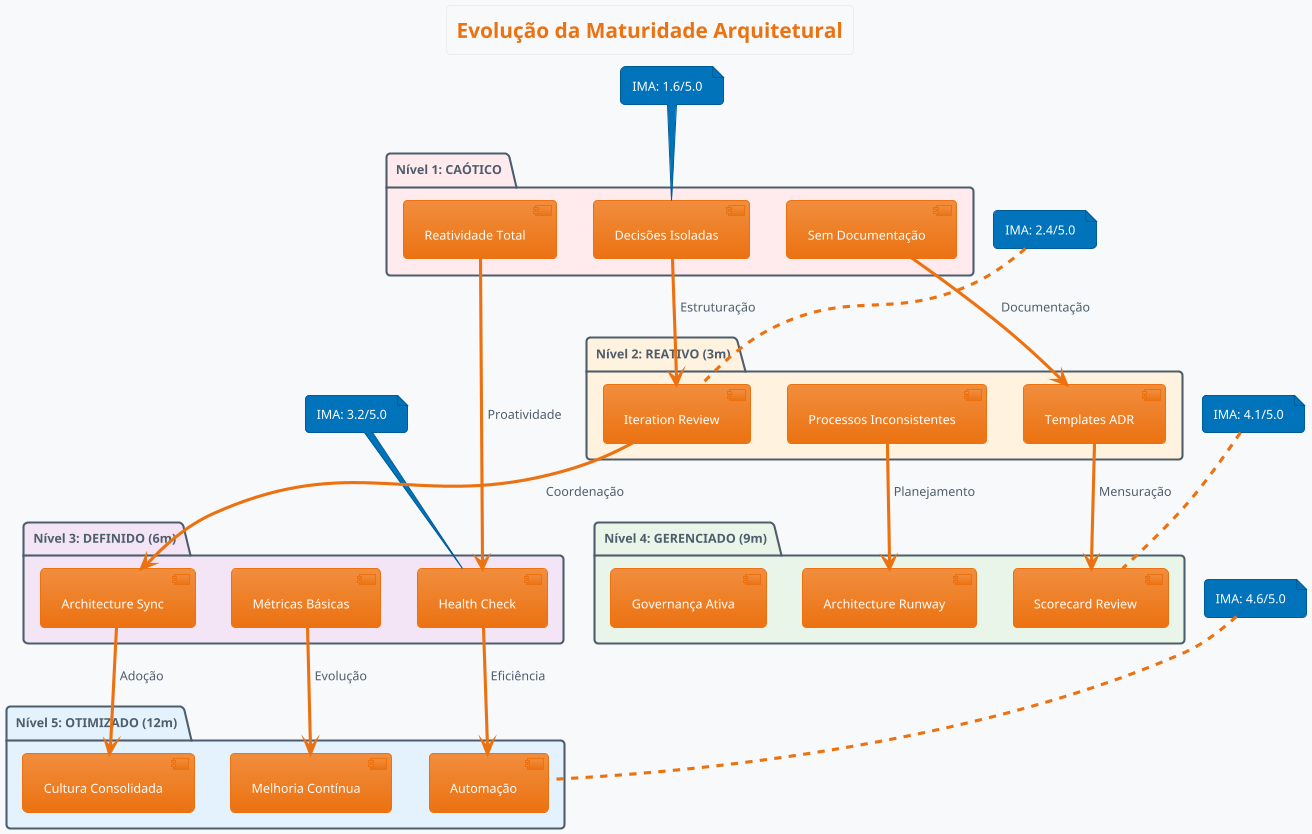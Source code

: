 @startuml maturidade
!theme aws-orange
title Evolução da Maturidade Arquitetural
skinparam backgroundColor #f8f9fa

package "Nível 1: CAÓTICO" #ffebee {
  [Decisões Isoladas] as isoladas
  [Sem Documentação] as doc0
  [Reatividade Total] as reativo
}

package "Nível 2: REATIVO (3m)" #fff3e0 {
  [Iteration Review] as iter
  [Templates ADR] as adr
  [Processos Inconsistentes] as proc1
}

package "Nível 3: DEFINIDO (6m)" #f3e5f5 {
  [Health Check] as health
  [Architecture Sync] as sync
  [Métricas Básicas] as metricas
}

package "Nível 4: GERENCIADO (9m)" #e8f5e8 {
  [Scorecard Review] as score
  [Architecture Runway] as runway
  [Governança Ativa] as gov
}

package "Nível 5: OTIMIZADO (12m)" #e3f2fd {
  [Automação] as auto
  [Cultura Consolidada] as cultura
  [Melhoria Contínua] as melhoria
}

isoladas --> iter : "Estruturação"
doc0 --> adr : "Documentação"
reativo --> health : "Proatividade"

iter --> sync : "Coordenação"
adr --> score : "Mensuração"
proc1 --> runway : "Planejamento"

health --> auto : "Eficiência"
sync --> cultura : "Adoção"
metricas --> melhoria : "Evolução"

note top of isoladas : IMA: 1.6/5.0
note top of iter : IMA: 2.4/5.0
note top of health : IMA: 3.2/5.0
note top of score : IMA: 4.1/5.0
note top of auto : IMA: 4.6/5.0

@enduml
